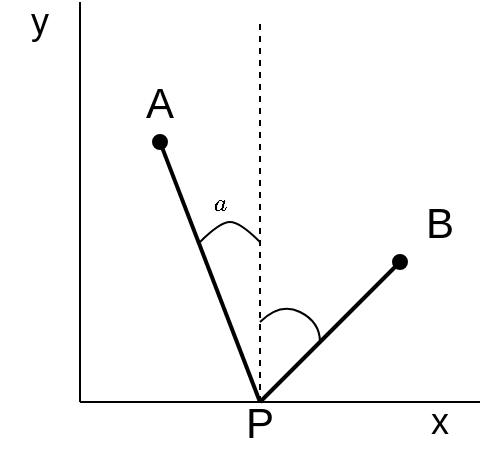 <mxGraphModel dx="359" dy="314" grid="1" gridSize="10" guides="1" tooltips="1" connect="1" arrows="1" fold="1" page="1" pageScale="1" pageWidth="827" pageHeight="1169" background="#ffffff"><root><mxCell id="0"/><mxCell id="1" parent="0"/><mxCell id="2" value="" style="endArrow=none;html=1;" parent="1" edge="1"><mxGeometry width="50" height="50" relative="1" as="geometry"><mxPoint x="40" y="360" as="sourcePoint"/><mxPoint x="240" y="360" as="targetPoint"/></mxGeometry></mxCell><mxCell id="3" value="" style="endArrow=none;html=1;" parent="1" edge="1"><mxGeometry width="50" height="50" relative="1" as="geometry"><mxPoint x="40" y="360" as="sourcePoint"/><mxPoint x="40" y="160" as="targetPoint"/></mxGeometry></mxCell><mxCell id="4" value="x" style="text;html=1;strokeColor=none;fillColor=none;align=center;verticalAlign=middle;whiteSpace=wrap;rounded=0;fontSize=18;" parent="1" vertex="1"><mxGeometry x="200" y="360" width="40" height="20" as="geometry"/></mxCell><mxCell id="6" value="y" style="text;html=1;strokeColor=none;fillColor=none;align=center;verticalAlign=middle;whiteSpace=wrap;rounded=0;fontSize=18;" parent="1" vertex="1"><mxGeometry y="160" width="40" height="20" as="geometry"/></mxCell><mxCell id="7" value="" style="endArrow=oval;html=1;endFill=1;strokeWidth=2;exitX=0.5;exitY=0;" parent="1" edge="1" source="12"><mxGeometry width="50" height="50" relative="1" as="geometry"><mxPoint x="130" y="370" as="sourcePoint"/><mxPoint x="200" y="290" as="targetPoint"/></mxGeometry></mxCell><mxCell id="8" value="" style="endArrow=oval;html=1;endFill=1;strokeWidth=2;" parent="1" edge="1"><mxGeometry width="50" height="50" relative="1" as="geometry"><mxPoint x="130" y="360" as="sourcePoint"/><mxPoint x="80" y="230" as="targetPoint"/></mxGeometry></mxCell><mxCell id="9" value="" style="endArrow=none;dashed=1;html=1;" parent="1" edge="1"><mxGeometry width="50" height="50" relative="1" as="geometry"><mxPoint x="130" y="360" as="sourcePoint"/><mxPoint x="130" y="170" as="targetPoint"/></mxGeometry></mxCell><mxCell id="10" value="A" style="text;html=1;strokeColor=none;fillColor=none;align=center;verticalAlign=middle;whiteSpace=wrap;rounded=0;fontSize=21;fontStyle=0" vertex="1" parent="1"><mxGeometry x="60" y="200" width="40" height="20" as="geometry"/></mxCell><mxCell id="11" value="B" style="text;html=1;strokeColor=none;fillColor=none;align=center;verticalAlign=middle;whiteSpace=wrap;rounded=0;fontSize=21;fontStyle=0" vertex="1" parent="1"><mxGeometry x="200" y="260" width="40" height="20" as="geometry"/></mxCell><mxCell id="12" value="P" style="text;html=1;strokeColor=none;fillColor=none;align=center;verticalAlign=middle;whiteSpace=wrap;rounded=0;fontSize=21;fontStyle=0" vertex="1" parent="1"><mxGeometry x="110" y="360" width="40" height="20" as="geometry"/></mxCell><mxCell id="16" value="" style="curved=1;endArrow=none;html=1;fontSize=18;endFill=0;" edge="1" parent="1"><mxGeometry width="50" height="50" relative="1" as="geometry"><mxPoint x="100" y="280" as="sourcePoint"/><mxPoint x="130" y="280" as="targetPoint"/><Array as="points"><mxPoint x="110" y="270"/><mxPoint x="120" y="270"/></Array></mxGeometry></mxCell><mxCell id="19" value="" style="curved=1;endArrow=none;html=1;fontSize=18;endFill=0;" edge="1" parent="1"><mxGeometry width="50" height="50" relative="1" as="geometry"><mxPoint x="130" y="320" as="sourcePoint"/><mxPoint x="160" y="330" as="targetPoint"/><Array as="points"><mxPoint x="140" y="310"/><mxPoint x="160" y="320"/></Array></mxGeometry></mxCell><mxCell id="20" value="&lt;p style=&quot;font-size: 12px&quot;&gt;`a`&lt;/p&gt;" style="text;html=1;strokeColor=none;fillColor=none;align=center;verticalAlign=middle;whiteSpace=wrap;rounded=0;fontSize=18;fontFamily=symbols;" vertex="1" parent="1"><mxGeometry x="90" y="250" width="40" height="20" as="geometry"/></mxCell></root></mxGraphModel>